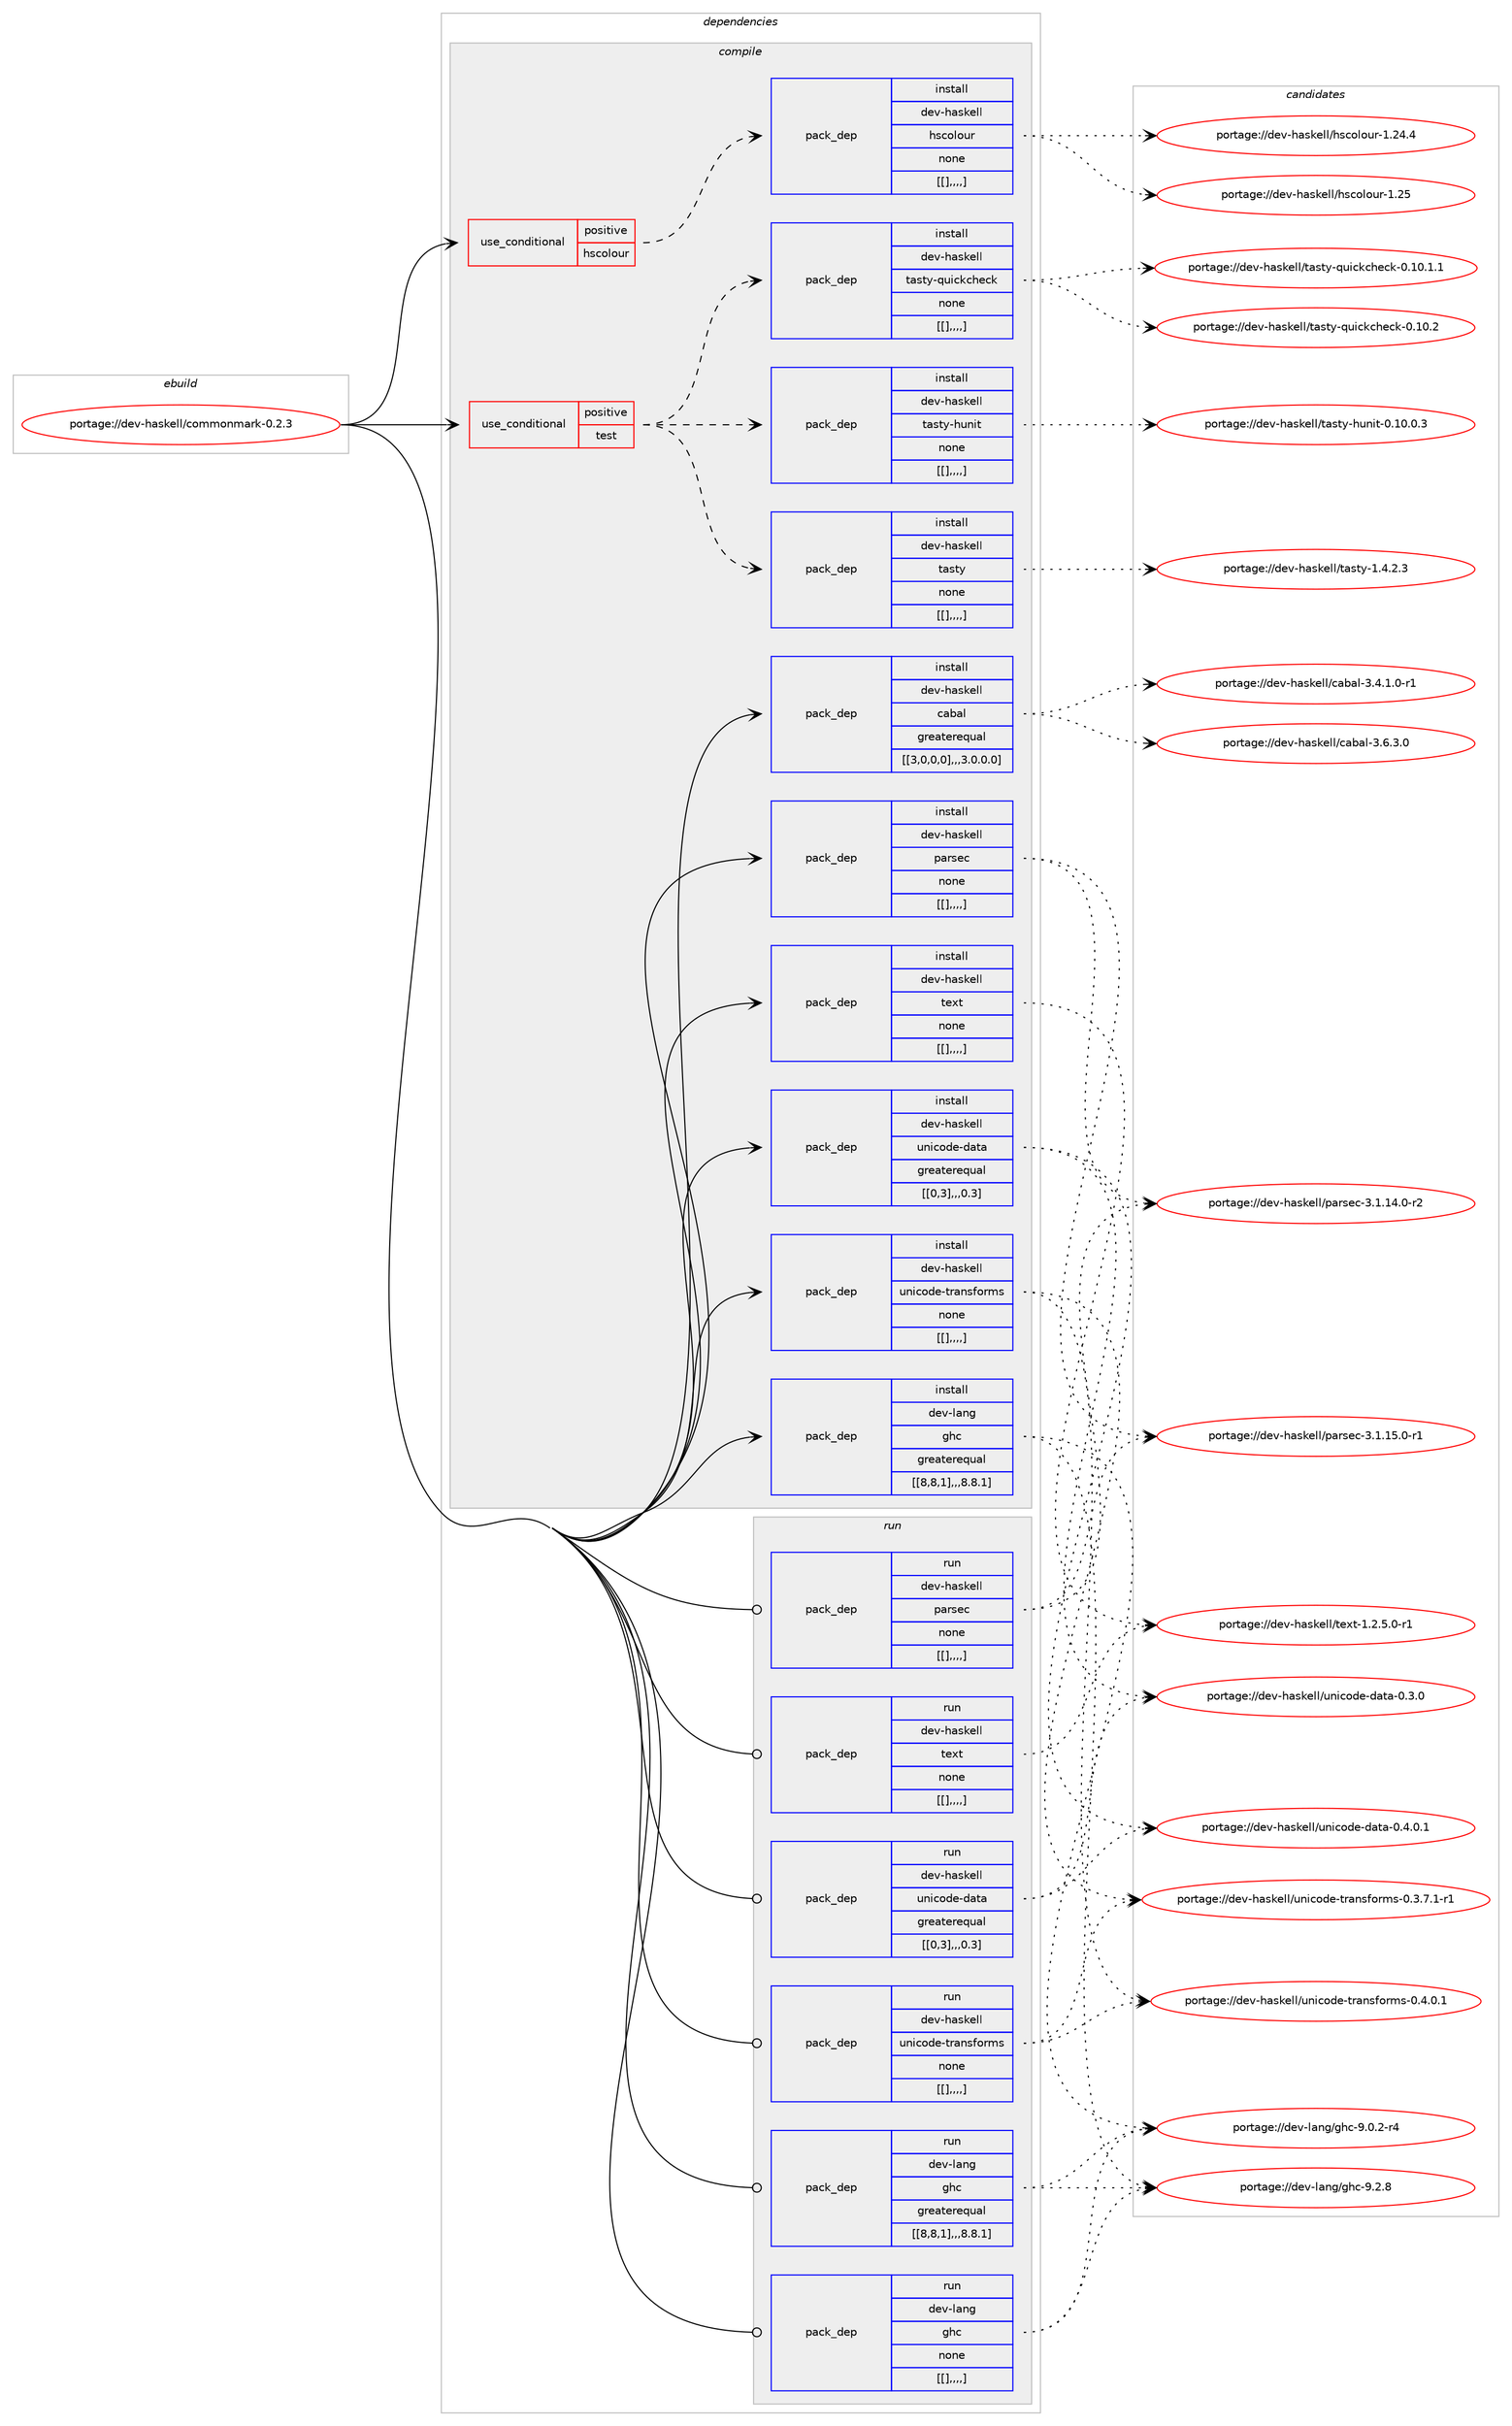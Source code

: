 digraph prolog {

# *************
# Graph options
# *************

newrank=true;
concentrate=true;
compound=true;
graph [rankdir=LR,fontname=Helvetica,fontsize=10,ranksep=1.5];#, ranksep=2.5, nodesep=0.2];
edge  [arrowhead=vee];
node  [fontname=Helvetica,fontsize=10];

# **********
# The ebuild
# **********

subgraph cluster_leftcol {
color=gray;
label=<<i>ebuild</i>>;
id [label="portage://dev-haskell/commonmark-0.2.3", color=red, width=4, href="../dev-haskell/commonmark-0.2.3.svg"];
}

# ****************
# The dependencies
# ****************

subgraph cluster_midcol {
color=gray;
label=<<i>dependencies</i>>;
subgraph cluster_compile {
fillcolor="#eeeeee";
style=filled;
label=<<i>compile</i>>;
subgraph cond20655 {
dependency78855 [label=<<TABLE BORDER="0" CELLBORDER="1" CELLSPACING="0" CELLPADDING="4"><TR><TD ROWSPAN="3" CELLPADDING="10">use_conditional</TD></TR><TR><TD>positive</TD></TR><TR><TD>hscolour</TD></TR></TABLE>>, shape=none, color=red];
subgraph pack57232 {
dependency78856 [label=<<TABLE BORDER="0" CELLBORDER="1" CELLSPACING="0" CELLPADDING="4" WIDTH="220"><TR><TD ROWSPAN="6" CELLPADDING="30">pack_dep</TD></TR><TR><TD WIDTH="110">install</TD></TR><TR><TD>dev-haskell</TD></TR><TR><TD>hscolour</TD></TR><TR><TD>none</TD></TR><TR><TD>[[],,,,]</TD></TR></TABLE>>, shape=none, color=blue];
}
dependency78855:e -> dependency78856:w [weight=20,style="dashed",arrowhead="vee"];
}
id:e -> dependency78855:w [weight=20,style="solid",arrowhead="vee"];
subgraph cond20656 {
dependency78857 [label=<<TABLE BORDER="0" CELLBORDER="1" CELLSPACING="0" CELLPADDING="4"><TR><TD ROWSPAN="3" CELLPADDING="10">use_conditional</TD></TR><TR><TD>positive</TD></TR><TR><TD>test</TD></TR></TABLE>>, shape=none, color=red];
subgraph pack57233 {
dependency78858 [label=<<TABLE BORDER="0" CELLBORDER="1" CELLSPACING="0" CELLPADDING="4" WIDTH="220"><TR><TD ROWSPAN="6" CELLPADDING="30">pack_dep</TD></TR><TR><TD WIDTH="110">install</TD></TR><TR><TD>dev-haskell</TD></TR><TR><TD>tasty</TD></TR><TR><TD>none</TD></TR><TR><TD>[[],,,,]</TD></TR></TABLE>>, shape=none, color=blue];
}
dependency78857:e -> dependency78858:w [weight=20,style="dashed",arrowhead="vee"];
subgraph pack57234 {
dependency78859 [label=<<TABLE BORDER="0" CELLBORDER="1" CELLSPACING="0" CELLPADDING="4" WIDTH="220"><TR><TD ROWSPAN="6" CELLPADDING="30">pack_dep</TD></TR><TR><TD WIDTH="110">install</TD></TR><TR><TD>dev-haskell</TD></TR><TR><TD>tasty-hunit</TD></TR><TR><TD>none</TD></TR><TR><TD>[[],,,,]</TD></TR></TABLE>>, shape=none, color=blue];
}
dependency78857:e -> dependency78859:w [weight=20,style="dashed",arrowhead="vee"];
subgraph pack57235 {
dependency78860 [label=<<TABLE BORDER="0" CELLBORDER="1" CELLSPACING="0" CELLPADDING="4" WIDTH="220"><TR><TD ROWSPAN="6" CELLPADDING="30">pack_dep</TD></TR><TR><TD WIDTH="110">install</TD></TR><TR><TD>dev-haskell</TD></TR><TR><TD>tasty-quickcheck</TD></TR><TR><TD>none</TD></TR><TR><TD>[[],,,,]</TD></TR></TABLE>>, shape=none, color=blue];
}
dependency78857:e -> dependency78860:w [weight=20,style="dashed",arrowhead="vee"];
}
id:e -> dependency78857:w [weight=20,style="solid",arrowhead="vee"];
subgraph pack57236 {
dependency78861 [label=<<TABLE BORDER="0" CELLBORDER="1" CELLSPACING="0" CELLPADDING="4" WIDTH="220"><TR><TD ROWSPAN="6" CELLPADDING="30">pack_dep</TD></TR><TR><TD WIDTH="110">install</TD></TR><TR><TD>dev-haskell</TD></TR><TR><TD>cabal</TD></TR><TR><TD>greaterequal</TD></TR><TR><TD>[[3,0,0,0],,,3.0.0.0]</TD></TR></TABLE>>, shape=none, color=blue];
}
id:e -> dependency78861:w [weight=20,style="solid",arrowhead="vee"];
subgraph pack57237 {
dependency78862 [label=<<TABLE BORDER="0" CELLBORDER="1" CELLSPACING="0" CELLPADDING="4" WIDTH="220"><TR><TD ROWSPAN="6" CELLPADDING="30">pack_dep</TD></TR><TR><TD WIDTH="110">install</TD></TR><TR><TD>dev-haskell</TD></TR><TR><TD>parsec</TD></TR><TR><TD>none</TD></TR><TR><TD>[[],,,,]</TD></TR></TABLE>>, shape=none, color=blue];
}
id:e -> dependency78862:w [weight=20,style="solid",arrowhead="vee"];
subgraph pack57238 {
dependency78863 [label=<<TABLE BORDER="0" CELLBORDER="1" CELLSPACING="0" CELLPADDING="4" WIDTH="220"><TR><TD ROWSPAN="6" CELLPADDING="30">pack_dep</TD></TR><TR><TD WIDTH="110">install</TD></TR><TR><TD>dev-haskell</TD></TR><TR><TD>text</TD></TR><TR><TD>none</TD></TR><TR><TD>[[],,,,]</TD></TR></TABLE>>, shape=none, color=blue];
}
id:e -> dependency78863:w [weight=20,style="solid",arrowhead="vee"];
subgraph pack57239 {
dependency78864 [label=<<TABLE BORDER="0" CELLBORDER="1" CELLSPACING="0" CELLPADDING="4" WIDTH="220"><TR><TD ROWSPAN="6" CELLPADDING="30">pack_dep</TD></TR><TR><TD WIDTH="110">install</TD></TR><TR><TD>dev-haskell</TD></TR><TR><TD>unicode-data</TD></TR><TR><TD>greaterequal</TD></TR><TR><TD>[[0,3],,,0.3]</TD></TR></TABLE>>, shape=none, color=blue];
}
id:e -> dependency78864:w [weight=20,style="solid",arrowhead="vee"];
subgraph pack57240 {
dependency78865 [label=<<TABLE BORDER="0" CELLBORDER="1" CELLSPACING="0" CELLPADDING="4" WIDTH="220"><TR><TD ROWSPAN="6" CELLPADDING="30">pack_dep</TD></TR><TR><TD WIDTH="110">install</TD></TR><TR><TD>dev-haskell</TD></TR><TR><TD>unicode-transforms</TD></TR><TR><TD>none</TD></TR><TR><TD>[[],,,,]</TD></TR></TABLE>>, shape=none, color=blue];
}
id:e -> dependency78865:w [weight=20,style="solid",arrowhead="vee"];
subgraph pack57241 {
dependency78866 [label=<<TABLE BORDER="0" CELLBORDER="1" CELLSPACING="0" CELLPADDING="4" WIDTH="220"><TR><TD ROWSPAN="6" CELLPADDING="30">pack_dep</TD></TR><TR><TD WIDTH="110">install</TD></TR><TR><TD>dev-lang</TD></TR><TR><TD>ghc</TD></TR><TR><TD>greaterequal</TD></TR><TR><TD>[[8,8,1],,,8.8.1]</TD></TR></TABLE>>, shape=none, color=blue];
}
id:e -> dependency78866:w [weight=20,style="solid",arrowhead="vee"];
}
subgraph cluster_compileandrun {
fillcolor="#eeeeee";
style=filled;
label=<<i>compile and run</i>>;
}
subgraph cluster_run {
fillcolor="#eeeeee";
style=filled;
label=<<i>run</i>>;
subgraph pack57242 {
dependency78867 [label=<<TABLE BORDER="0" CELLBORDER="1" CELLSPACING="0" CELLPADDING="4" WIDTH="220"><TR><TD ROWSPAN="6" CELLPADDING="30">pack_dep</TD></TR><TR><TD WIDTH="110">run</TD></TR><TR><TD>dev-haskell</TD></TR><TR><TD>parsec</TD></TR><TR><TD>none</TD></TR><TR><TD>[[],,,,]</TD></TR></TABLE>>, shape=none, color=blue];
}
id:e -> dependency78867:w [weight=20,style="solid",arrowhead="odot"];
subgraph pack57243 {
dependency78868 [label=<<TABLE BORDER="0" CELLBORDER="1" CELLSPACING="0" CELLPADDING="4" WIDTH="220"><TR><TD ROWSPAN="6" CELLPADDING="30">pack_dep</TD></TR><TR><TD WIDTH="110">run</TD></TR><TR><TD>dev-haskell</TD></TR><TR><TD>text</TD></TR><TR><TD>none</TD></TR><TR><TD>[[],,,,]</TD></TR></TABLE>>, shape=none, color=blue];
}
id:e -> dependency78868:w [weight=20,style="solid",arrowhead="odot"];
subgraph pack57244 {
dependency78869 [label=<<TABLE BORDER="0" CELLBORDER="1" CELLSPACING="0" CELLPADDING="4" WIDTH="220"><TR><TD ROWSPAN="6" CELLPADDING="30">pack_dep</TD></TR><TR><TD WIDTH="110">run</TD></TR><TR><TD>dev-haskell</TD></TR><TR><TD>unicode-data</TD></TR><TR><TD>greaterequal</TD></TR><TR><TD>[[0,3],,,0.3]</TD></TR></TABLE>>, shape=none, color=blue];
}
id:e -> dependency78869:w [weight=20,style="solid",arrowhead="odot"];
subgraph pack57245 {
dependency78870 [label=<<TABLE BORDER="0" CELLBORDER="1" CELLSPACING="0" CELLPADDING="4" WIDTH="220"><TR><TD ROWSPAN="6" CELLPADDING="30">pack_dep</TD></TR><TR><TD WIDTH="110">run</TD></TR><TR><TD>dev-haskell</TD></TR><TR><TD>unicode-transforms</TD></TR><TR><TD>none</TD></TR><TR><TD>[[],,,,]</TD></TR></TABLE>>, shape=none, color=blue];
}
id:e -> dependency78870:w [weight=20,style="solid",arrowhead="odot"];
subgraph pack57246 {
dependency78871 [label=<<TABLE BORDER="0" CELLBORDER="1" CELLSPACING="0" CELLPADDING="4" WIDTH="220"><TR><TD ROWSPAN="6" CELLPADDING="30">pack_dep</TD></TR><TR><TD WIDTH="110">run</TD></TR><TR><TD>dev-lang</TD></TR><TR><TD>ghc</TD></TR><TR><TD>greaterequal</TD></TR><TR><TD>[[8,8,1],,,8.8.1]</TD></TR></TABLE>>, shape=none, color=blue];
}
id:e -> dependency78871:w [weight=20,style="solid",arrowhead="odot"];
subgraph pack57247 {
dependency78872 [label=<<TABLE BORDER="0" CELLBORDER="1" CELLSPACING="0" CELLPADDING="4" WIDTH="220"><TR><TD ROWSPAN="6" CELLPADDING="30">pack_dep</TD></TR><TR><TD WIDTH="110">run</TD></TR><TR><TD>dev-lang</TD></TR><TR><TD>ghc</TD></TR><TR><TD>none</TD></TR><TR><TD>[[],,,,]</TD></TR></TABLE>>, shape=none, color=blue];
}
id:e -> dependency78872:w [weight=20,style="solid",arrowhead="odot"];
}
}

# **************
# The candidates
# **************

subgraph cluster_choices {
rank=same;
color=gray;
label=<<i>candidates</i>>;

subgraph choice57232 {
color=black;
nodesep=1;
choice100101118451049711510710110810847104115991111081111171144549465053 [label="portage://dev-haskell/hscolour-1.25", color=red, width=4,href="../dev-haskell/hscolour-1.25.svg"];
choice1001011184510497115107101108108471041159911110811111711445494650524652 [label="portage://dev-haskell/hscolour-1.24.4", color=red, width=4,href="../dev-haskell/hscolour-1.24.4.svg"];
dependency78856:e -> choice100101118451049711510710110810847104115991111081111171144549465053:w [style=dotted,weight="100"];
dependency78856:e -> choice1001011184510497115107101108108471041159911110811111711445494650524652:w [style=dotted,weight="100"];
}
subgraph choice57233 {
color=black;
nodesep=1;
choice100101118451049711510710110810847116971151161214549465246504651 [label="portage://dev-haskell/tasty-1.4.2.3", color=red, width=4,href="../dev-haskell/tasty-1.4.2.3.svg"];
dependency78858:e -> choice100101118451049711510710110810847116971151161214549465246504651:w [style=dotted,weight="100"];
}
subgraph choice57234 {
color=black;
nodesep=1;
choice1001011184510497115107101108108471169711511612145104117110105116454846494846484651 [label="portage://dev-haskell/tasty-hunit-0.10.0.3", color=red, width=4,href="../dev-haskell/tasty-hunit-0.10.0.3.svg"];
dependency78859:e -> choice1001011184510497115107101108108471169711511612145104117110105116454846494846484651:w [style=dotted,weight="100"];
}
subgraph choice57235 {
color=black;
nodesep=1;
choice100101118451049711510710110810847116971151161214511311710599107991041019910745484649484650 [label="portage://dev-haskell/tasty-quickcheck-0.10.2", color=red, width=4,href="../dev-haskell/tasty-quickcheck-0.10.2.svg"];
choice1001011184510497115107101108108471169711511612145113117105991079910410199107454846494846494649 [label="portage://dev-haskell/tasty-quickcheck-0.10.1.1", color=red, width=4,href="../dev-haskell/tasty-quickcheck-0.10.1.1.svg"];
dependency78860:e -> choice100101118451049711510710110810847116971151161214511311710599107991041019910745484649484650:w [style=dotted,weight="100"];
dependency78860:e -> choice1001011184510497115107101108108471169711511612145113117105991079910410199107454846494846494649:w [style=dotted,weight="100"];
}
subgraph choice57236 {
color=black;
nodesep=1;
choice100101118451049711510710110810847999798971084551465446514648 [label="portage://dev-haskell/cabal-3.6.3.0", color=red, width=4,href="../dev-haskell/cabal-3.6.3.0.svg"];
choice1001011184510497115107101108108479997989710845514652464946484511449 [label="portage://dev-haskell/cabal-3.4.1.0-r1", color=red, width=4,href="../dev-haskell/cabal-3.4.1.0-r1.svg"];
dependency78861:e -> choice100101118451049711510710110810847999798971084551465446514648:w [style=dotted,weight="100"];
dependency78861:e -> choice1001011184510497115107101108108479997989710845514652464946484511449:w [style=dotted,weight="100"];
}
subgraph choice57237 {
color=black;
nodesep=1;
choice10010111845104971151071011081084711297114115101994551464946495346484511449 [label="portage://dev-haskell/parsec-3.1.15.0-r1", color=red, width=4,href="../dev-haskell/parsec-3.1.15.0-r1.svg"];
choice10010111845104971151071011081084711297114115101994551464946495246484511450 [label="portage://dev-haskell/parsec-3.1.14.0-r2", color=red, width=4,href="../dev-haskell/parsec-3.1.14.0-r2.svg"];
dependency78862:e -> choice10010111845104971151071011081084711297114115101994551464946495346484511449:w [style=dotted,weight="100"];
dependency78862:e -> choice10010111845104971151071011081084711297114115101994551464946495246484511450:w [style=dotted,weight="100"];
}
subgraph choice57238 {
color=black;
nodesep=1;
choice10010111845104971151071011081084711610112011645494650465346484511449 [label="portage://dev-haskell/text-1.2.5.0-r1", color=red, width=4,href="../dev-haskell/text-1.2.5.0-r1.svg"];
dependency78863:e -> choice10010111845104971151071011081084711610112011645494650465346484511449:w [style=dotted,weight="100"];
}
subgraph choice57239 {
color=black;
nodesep=1;
choice100101118451049711510710110810847117110105991111001014510097116974548465246484649 [label="portage://dev-haskell/unicode-data-0.4.0.1", color=red, width=4,href="../dev-haskell/unicode-data-0.4.0.1.svg"];
choice10010111845104971151071011081084711711010599111100101451009711697454846514648 [label="portage://dev-haskell/unicode-data-0.3.0", color=red, width=4,href="../dev-haskell/unicode-data-0.3.0.svg"];
dependency78864:e -> choice100101118451049711510710110810847117110105991111001014510097116974548465246484649:w [style=dotted,weight="100"];
dependency78864:e -> choice10010111845104971151071011081084711711010599111100101451009711697454846514648:w [style=dotted,weight="100"];
}
subgraph choice57240 {
color=black;
nodesep=1;
choice1001011184510497115107101108108471171101059911110010145116114971101151021111141091154548465246484649 [label="portage://dev-haskell/unicode-transforms-0.4.0.1", color=red, width=4,href="../dev-haskell/unicode-transforms-0.4.0.1.svg"];
choice10010111845104971151071011081084711711010599111100101451161149711011510211111410911545484651465546494511449 [label="portage://dev-haskell/unicode-transforms-0.3.7.1-r1", color=red, width=4,href="../dev-haskell/unicode-transforms-0.3.7.1-r1.svg"];
dependency78865:e -> choice1001011184510497115107101108108471171101059911110010145116114971101151021111141091154548465246484649:w [style=dotted,weight="100"];
dependency78865:e -> choice10010111845104971151071011081084711711010599111100101451161149711011510211111410911545484651465546494511449:w [style=dotted,weight="100"];
}
subgraph choice57241 {
color=black;
nodesep=1;
choice10010111845108971101034710310499455746504656 [label="portage://dev-lang/ghc-9.2.8", color=red, width=4,href="../dev-lang/ghc-9.2.8.svg"];
choice100101118451089711010347103104994557464846504511452 [label="portage://dev-lang/ghc-9.0.2-r4", color=red, width=4,href="../dev-lang/ghc-9.0.2-r4.svg"];
dependency78866:e -> choice10010111845108971101034710310499455746504656:w [style=dotted,weight="100"];
dependency78866:e -> choice100101118451089711010347103104994557464846504511452:w [style=dotted,weight="100"];
}
subgraph choice57242 {
color=black;
nodesep=1;
choice10010111845104971151071011081084711297114115101994551464946495346484511449 [label="portage://dev-haskell/parsec-3.1.15.0-r1", color=red, width=4,href="../dev-haskell/parsec-3.1.15.0-r1.svg"];
choice10010111845104971151071011081084711297114115101994551464946495246484511450 [label="portage://dev-haskell/parsec-3.1.14.0-r2", color=red, width=4,href="../dev-haskell/parsec-3.1.14.0-r2.svg"];
dependency78867:e -> choice10010111845104971151071011081084711297114115101994551464946495346484511449:w [style=dotted,weight="100"];
dependency78867:e -> choice10010111845104971151071011081084711297114115101994551464946495246484511450:w [style=dotted,weight="100"];
}
subgraph choice57243 {
color=black;
nodesep=1;
choice10010111845104971151071011081084711610112011645494650465346484511449 [label="portage://dev-haskell/text-1.2.5.0-r1", color=red, width=4,href="../dev-haskell/text-1.2.5.0-r1.svg"];
dependency78868:e -> choice10010111845104971151071011081084711610112011645494650465346484511449:w [style=dotted,weight="100"];
}
subgraph choice57244 {
color=black;
nodesep=1;
choice100101118451049711510710110810847117110105991111001014510097116974548465246484649 [label="portage://dev-haskell/unicode-data-0.4.0.1", color=red, width=4,href="../dev-haskell/unicode-data-0.4.0.1.svg"];
choice10010111845104971151071011081084711711010599111100101451009711697454846514648 [label="portage://dev-haskell/unicode-data-0.3.0", color=red, width=4,href="../dev-haskell/unicode-data-0.3.0.svg"];
dependency78869:e -> choice100101118451049711510710110810847117110105991111001014510097116974548465246484649:w [style=dotted,weight="100"];
dependency78869:e -> choice10010111845104971151071011081084711711010599111100101451009711697454846514648:w [style=dotted,weight="100"];
}
subgraph choice57245 {
color=black;
nodesep=1;
choice1001011184510497115107101108108471171101059911110010145116114971101151021111141091154548465246484649 [label="portage://dev-haskell/unicode-transforms-0.4.0.1", color=red, width=4,href="../dev-haskell/unicode-transforms-0.4.0.1.svg"];
choice10010111845104971151071011081084711711010599111100101451161149711011510211111410911545484651465546494511449 [label="portage://dev-haskell/unicode-transforms-0.3.7.1-r1", color=red, width=4,href="../dev-haskell/unicode-transforms-0.3.7.1-r1.svg"];
dependency78870:e -> choice1001011184510497115107101108108471171101059911110010145116114971101151021111141091154548465246484649:w [style=dotted,weight="100"];
dependency78870:e -> choice10010111845104971151071011081084711711010599111100101451161149711011510211111410911545484651465546494511449:w [style=dotted,weight="100"];
}
subgraph choice57246 {
color=black;
nodesep=1;
choice10010111845108971101034710310499455746504656 [label="portage://dev-lang/ghc-9.2.8", color=red, width=4,href="../dev-lang/ghc-9.2.8.svg"];
choice100101118451089711010347103104994557464846504511452 [label="portage://dev-lang/ghc-9.0.2-r4", color=red, width=4,href="../dev-lang/ghc-9.0.2-r4.svg"];
dependency78871:e -> choice10010111845108971101034710310499455746504656:w [style=dotted,weight="100"];
dependency78871:e -> choice100101118451089711010347103104994557464846504511452:w [style=dotted,weight="100"];
}
subgraph choice57247 {
color=black;
nodesep=1;
choice10010111845108971101034710310499455746504656 [label="portage://dev-lang/ghc-9.2.8", color=red, width=4,href="../dev-lang/ghc-9.2.8.svg"];
choice100101118451089711010347103104994557464846504511452 [label="portage://dev-lang/ghc-9.0.2-r4", color=red, width=4,href="../dev-lang/ghc-9.0.2-r4.svg"];
dependency78872:e -> choice10010111845108971101034710310499455746504656:w [style=dotted,weight="100"];
dependency78872:e -> choice100101118451089711010347103104994557464846504511452:w [style=dotted,weight="100"];
}
}

}
